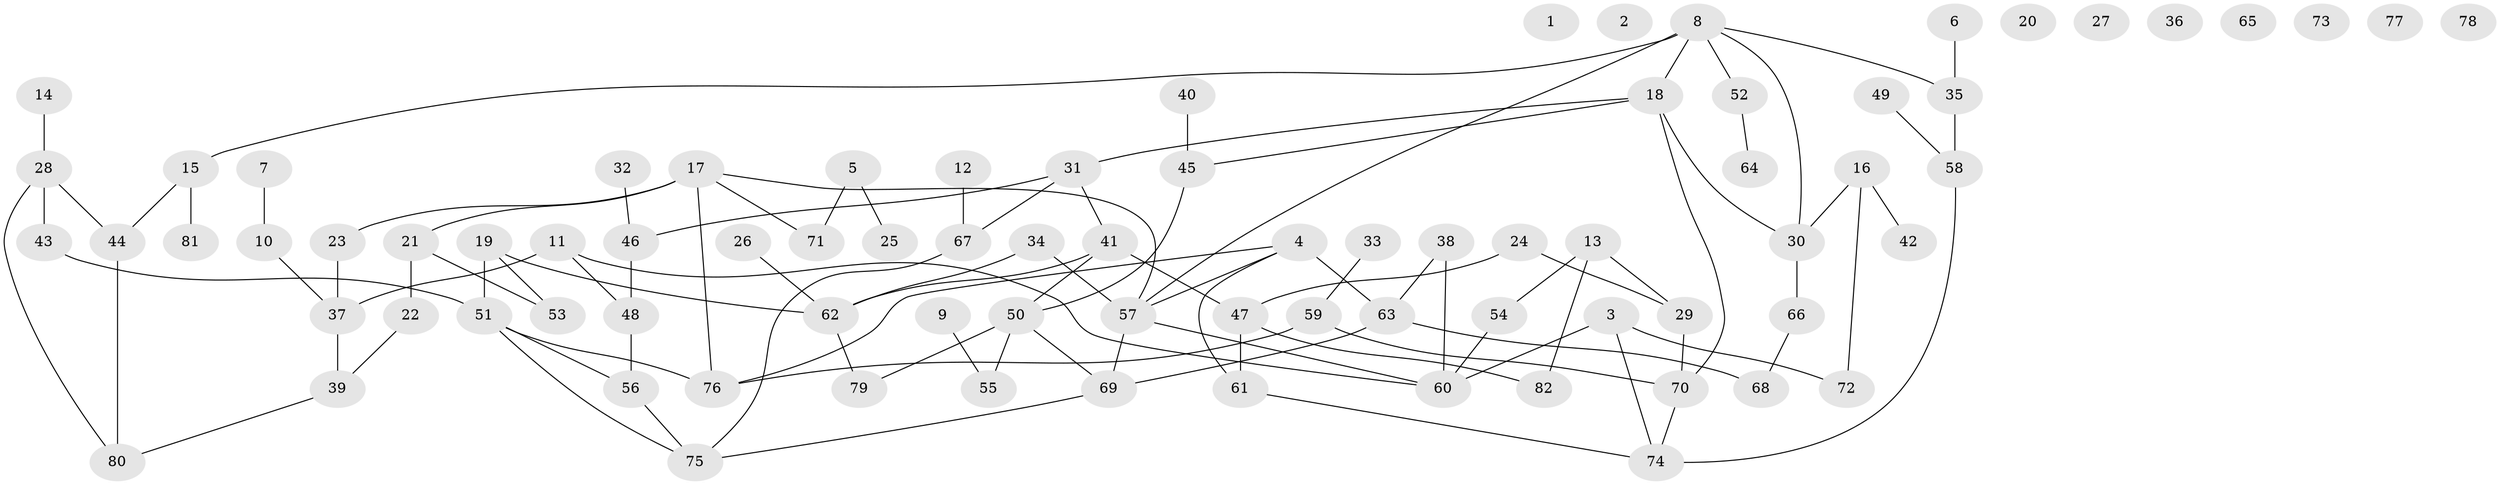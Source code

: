 // coarse degree distribution, {0: 0.1836734693877551, 6: 0.04081632653061224, 11: 0.02040816326530612, 1: 0.1836734693877551, 2: 0.20408163265306123, 10: 0.02040816326530612, 3: 0.20408163265306123, 5: 0.04081632653061224, 9: 0.02040816326530612, 7: 0.02040816326530612, 4: 0.061224489795918366}
// Generated by graph-tools (version 1.1) at 2025/16/03/04/25 18:16:46]
// undirected, 82 vertices, 102 edges
graph export_dot {
graph [start="1"]
  node [color=gray90,style=filled];
  1;
  2;
  3;
  4;
  5;
  6;
  7;
  8;
  9;
  10;
  11;
  12;
  13;
  14;
  15;
  16;
  17;
  18;
  19;
  20;
  21;
  22;
  23;
  24;
  25;
  26;
  27;
  28;
  29;
  30;
  31;
  32;
  33;
  34;
  35;
  36;
  37;
  38;
  39;
  40;
  41;
  42;
  43;
  44;
  45;
  46;
  47;
  48;
  49;
  50;
  51;
  52;
  53;
  54;
  55;
  56;
  57;
  58;
  59;
  60;
  61;
  62;
  63;
  64;
  65;
  66;
  67;
  68;
  69;
  70;
  71;
  72;
  73;
  74;
  75;
  76;
  77;
  78;
  79;
  80;
  81;
  82;
  3 -- 60;
  3 -- 72;
  3 -- 74;
  4 -- 57;
  4 -- 61;
  4 -- 63;
  4 -- 76;
  5 -- 25;
  5 -- 71;
  6 -- 35;
  7 -- 10;
  8 -- 15;
  8 -- 18;
  8 -- 30;
  8 -- 35;
  8 -- 52;
  8 -- 57;
  9 -- 55;
  10 -- 37;
  11 -- 37;
  11 -- 48;
  11 -- 60;
  12 -- 67;
  13 -- 29;
  13 -- 54;
  13 -- 82;
  14 -- 28;
  15 -- 44;
  15 -- 81;
  16 -- 30;
  16 -- 42;
  16 -- 72;
  17 -- 21;
  17 -- 23;
  17 -- 57;
  17 -- 71;
  17 -- 76;
  18 -- 30;
  18 -- 31;
  18 -- 45;
  18 -- 70;
  19 -- 51;
  19 -- 53;
  19 -- 62;
  21 -- 22;
  21 -- 53;
  22 -- 39;
  23 -- 37;
  24 -- 29;
  24 -- 47;
  26 -- 62;
  28 -- 43;
  28 -- 44;
  28 -- 80;
  29 -- 70;
  30 -- 66;
  31 -- 41;
  31 -- 46;
  31 -- 67;
  32 -- 46;
  33 -- 59;
  34 -- 57;
  34 -- 62;
  35 -- 58;
  37 -- 39;
  38 -- 60;
  38 -- 63;
  39 -- 80;
  40 -- 45;
  41 -- 47;
  41 -- 50;
  41 -- 62;
  43 -- 51;
  44 -- 80;
  45 -- 50;
  46 -- 48;
  47 -- 61;
  47 -- 82;
  48 -- 56;
  49 -- 58;
  50 -- 55;
  50 -- 69;
  50 -- 79;
  51 -- 56;
  51 -- 75;
  51 -- 76;
  52 -- 64;
  54 -- 60;
  56 -- 75;
  57 -- 60;
  57 -- 69;
  58 -- 74;
  59 -- 70;
  59 -- 76;
  61 -- 74;
  62 -- 79;
  63 -- 68;
  63 -- 69;
  66 -- 68;
  67 -- 75;
  69 -- 75;
  70 -- 74;
}
